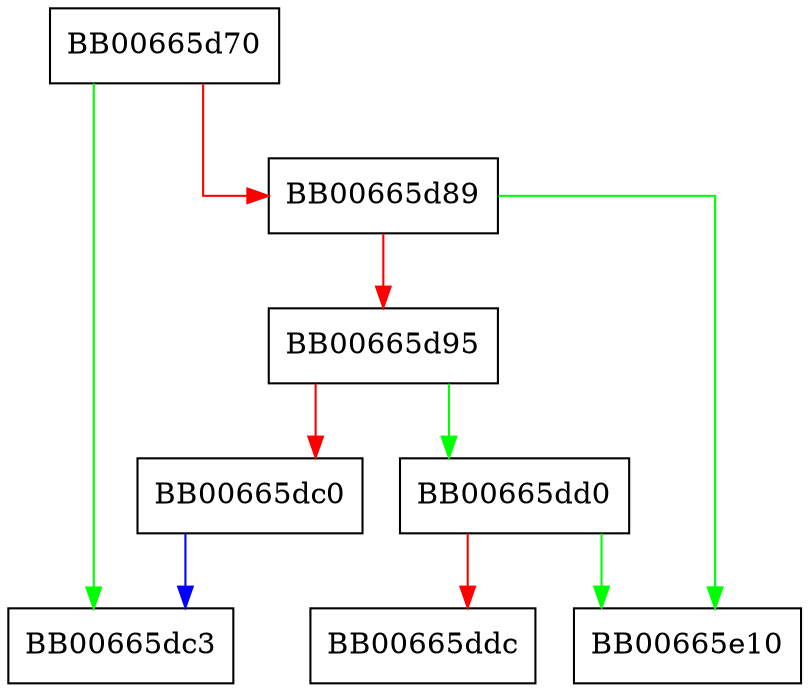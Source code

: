 digraph X509V3_EXT_get {
  node [shape="box"];
  graph [splines=ortho];
  BB00665d70 -> BB00665dc3 [color="green"];
  BB00665d70 -> BB00665d89 [color="red"];
  BB00665d89 -> BB00665e10 [color="green"];
  BB00665d89 -> BB00665d95 [color="red"];
  BB00665d95 -> BB00665dd0 [color="green"];
  BB00665d95 -> BB00665dc0 [color="red"];
  BB00665dc0 -> BB00665dc3 [color="blue"];
  BB00665dd0 -> BB00665e10 [color="green"];
  BB00665dd0 -> BB00665ddc [color="red"];
}